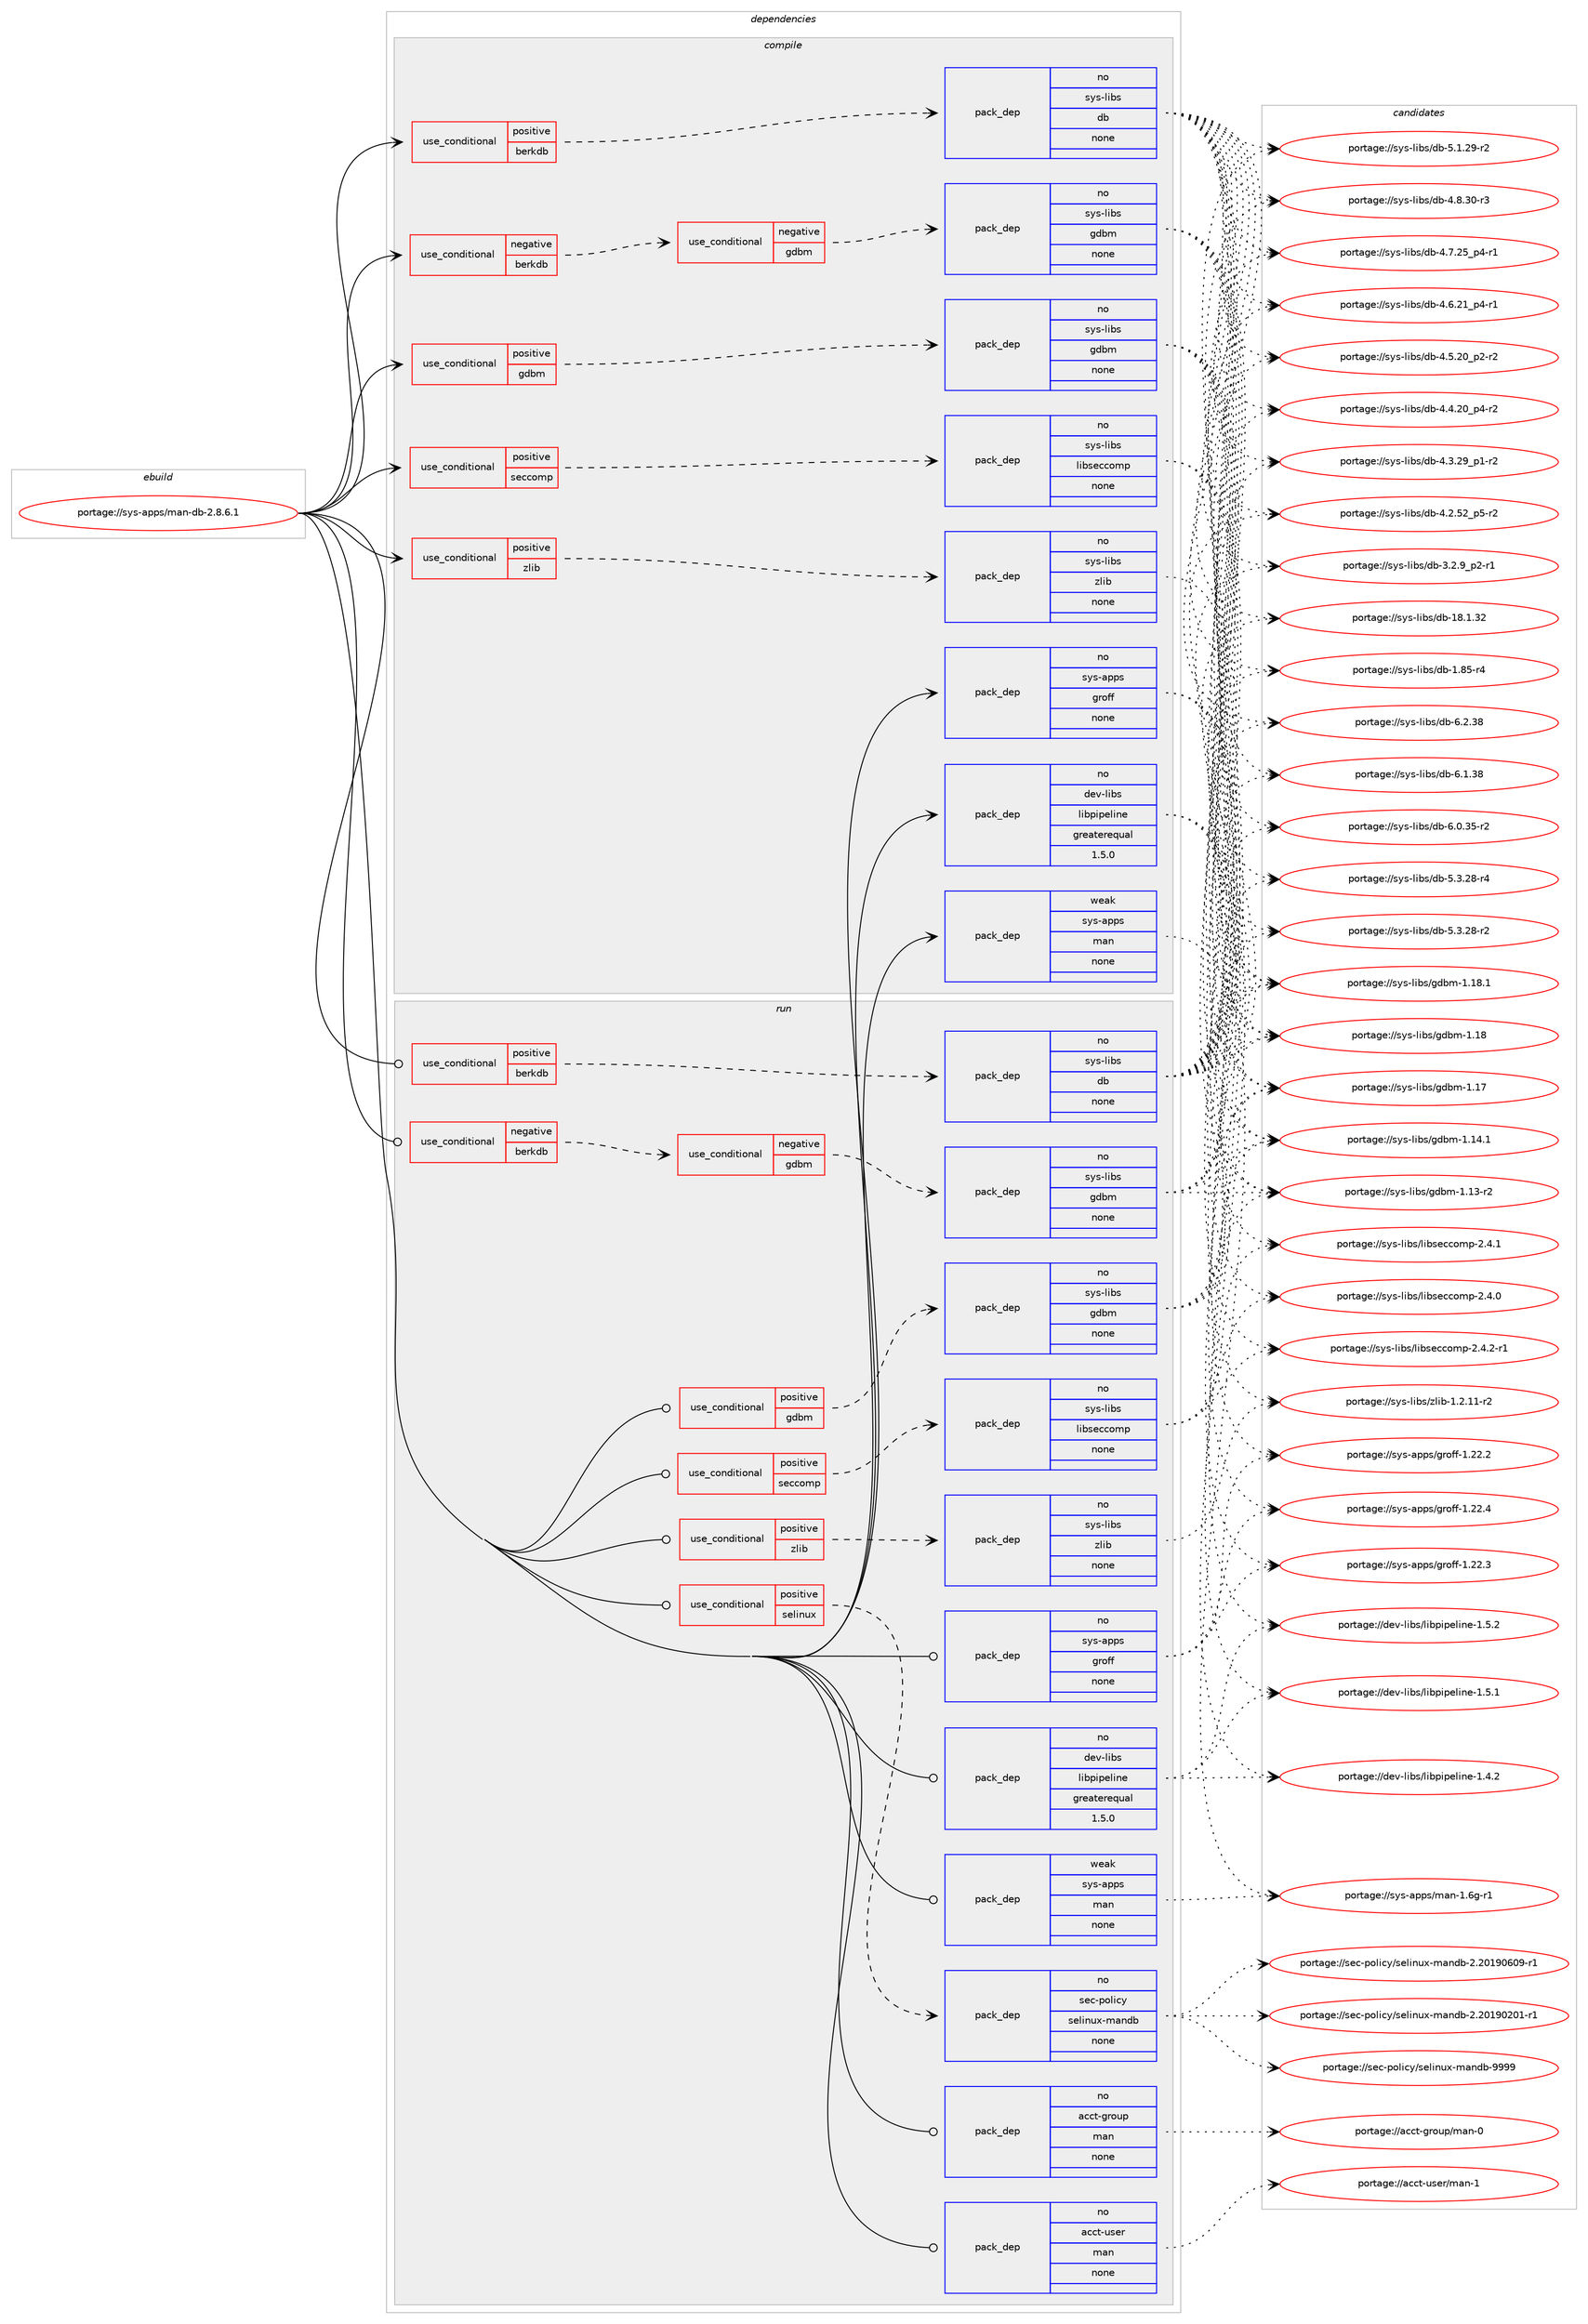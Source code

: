 digraph prolog {

# *************
# Graph options
# *************

newrank=true;
concentrate=true;
compound=true;
graph [rankdir=LR,fontname=Helvetica,fontsize=10,ranksep=1.5];#, ranksep=2.5, nodesep=0.2];
edge  [arrowhead=vee];
node  [fontname=Helvetica,fontsize=10];

# **********
# The ebuild
# **********

subgraph cluster_leftcol {
color=gray;
rank=same;
label=<<i>ebuild</i>>;
id [label="portage://sys-apps/man-db-2.8.6.1", color=red, width=4, href="../sys-apps/man-db-2.8.6.1.svg"];
}

# ****************
# The dependencies
# ****************

subgraph cluster_midcol {
color=gray;
label=<<i>dependencies</i>>;
subgraph cluster_compile {
fillcolor="#eeeeee";
style=filled;
label=<<i>compile</i>>;
subgraph cond9059 {
dependency43311 [label=<<TABLE BORDER="0" CELLBORDER="1" CELLSPACING="0" CELLPADDING="4"><TR><TD ROWSPAN="3" CELLPADDING="10">use_conditional</TD></TR><TR><TD>negative</TD></TR><TR><TD>berkdb</TD></TR></TABLE>>, shape=none, color=red];
subgraph cond9060 {
dependency43312 [label=<<TABLE BORDER="0" CELLBORDER="1" CELLSPACING="0" CELLPADDING="4"><TR><TD ROWSPAN="3" CELLPADDING="10">use_conditional</TD></TR><TR><TD>negative</TD></TR><TR><TD>gdbm</TD></TR></TABLE>>, shape=none, color=red];
subgraph pack33235 {
dependency43313 [label=<<TABLE BORDER="0" CELLBORDER="1" CELLSPACING="0" CELLPADDING="4" WIDTH="220"><TR><TD ROWSPAN="6" CELLPADDING="30">pack_dep</TD></TR><TR><TD WIDTH="110">no</TD></TR><TR><TD>sys-libs</TD></TR><TR><TD>gdbm</TD></TR><TR><TD>none</TD></TR><TR><TD></TD></TR></TABLE>>, shape=none, color=blue];
}
dependency43312:e -> dependency43313:w [weight=20,style="dashed",arrowhead="vee"];
}
dependency43311:e -> dependency43312:w [weight=20,style="dashed",arrowhead="vee"];
}
id:e -> dependency43311:w [weight=20,style="solid",arrowhead="vee"];
subgraph cond9061 {
dependency43314 [label=<<TABLE BORDER="0" CELLBORDER="1" CELLSPACING="0" CELLPADDING="4"><TR><TD ROWSPAN="3" CELLPADDING="10">use_conditional</TD></TR><TR><TD>positive</TD></TR><TR><TD>berkdb</TD></TR></TABLE>>, shape=none, color=red];
subgraph pack33236 {
dependency43315 [label=<<TABLE BORDER="0" CELLBORDER="1" CELLSPACING="0" CELLPADDING="4" WIDTH="220"><TR><TD ROWSPAN="6" CELLPADDING="30">pack_dep</TD></TR><TR><TD WIDTH="110">no</TD></TR><TR><TD>sys-libs</TD></TR><TR><TD>db</TD></TR><TR><TD>none</TD></TR><TR><TD></TD></TR></TABLE>>, shape=none, color=blue];
}
dependency43314:e -> dependency43315:w [weight=20,style="dashed",arrowhead="vee"];
}
id:e -> dependency43314:w [weight=20,style="solid",arrowhead="vee"];
subgraph cond9062 {
dependency43316 [label=<<TABLE BORDER="0" CELLBORDER="1" CELLSPACING="0" CELLPADDING="4"><TR><TD ROWSPAN="3" CELLPADDING="10">use_conditional</TD></TR><TR><TD>positive</TD></TR><TR><TD>gdbm</TD></TR></TABLE>>, shape=none, color=red];
subgraph pack33237 {
dependency43317 [label=<<TABLE BORDER="0" CELLBORDER="1" CELLSPACING="0" CELLPADDING="4" WIDTH="220"><TR><TD ROWSPAN="6" CELLPADDING="30">pack_dep</TD></TR><TR><TD WIDTH="110">no</TD></TR><TR><TD>sys-libs</TD></TR><TR><TD>gdbm</TD></TR><TR><TD>none</TD></TR><TR><TD></TD></TR></TABLE>>, shape=none, color=blue];
}
dependency43316:e -> dependency43317:w [weight=20,style="dashed",arrowhead="vee"];
}
id:e -> dependency43316:w [weight=20,style="solid",arrowhead="vee"];
subgraph cond9063 {
dependency43318 [label=<<TABLE BORDER="0" CELLBORDER="1" CELLSPACING="0" CELLPADDING="4"><TR><TD ROWSPAN="3" CELLPADDING="10">use_conditional</TD></TR><TR><TD>positive</TD></TR><TR><TD>seccomp</TD></TR></TABLE>>, shape=none, color=red];
subgraph pack33238 {
dependency43319 [label=<<TABLE BORDER="0" CELLBORDER="1" CELLSPACING="0" CELLPADDING="4" WIDTH="220"><TR><TD ROWSPAN="6" CELLPADDING="30">pack_dep</TD></TR><TR><TD WIDTH="110">no</TD></TR><TR><TD>sys-libs</TD></TR><TR><TD>libseccomp</TD></TR><TR><TD>none</TD></TR><TR><TD></TD></TR></TABLE>>, shape=none, color=blue];
}
dependency43318:e -> dependency43319:w [weight=20,style="dashed",arrowhead="vee"];
}
id:e -> dependency43318:w [weight=20,style="solid",arrowhead="vee"];
subgraph cond9064 {
dependency43320 [label=<<TABLE BORDER="0" CELLBORDER="1" CELLSPACING="0" CELLPADDING="4"><TR><TD ROWSPAN="3" CELLPADDING="10">use_conditional</TD></TR><TR><TD>positive</TD></TR><TR><TD>zlib</TD></TR></TABLE>>, shape=none, color=red];
subgraph pack33239 {
dependency43321 [label=<<TABLE BORDER="0" CELLBORDER="1" CELLSPACING="0" CELLPADDING="4" WIDTH="220"><TR><TD ROWSPAN="6" CELLPADDING="30">pack_dep</TD></TR><TR><TD WIDTH="110">no</TD></TR><TR><TD>sys-libs</TD></TR><TR><TD>zlib</TD></TR><TR><TD>none</TD></TR><TR><TD></TD></TR></TABLE>>, shape=none, color=blue];
}
dependency43320:e -> dependency43321:w [weight=20,style="dashed",arrowhead="vee"];
}
id:e -> dependency43320:w [weight=20,style="solid",arrowhead="vee"];
subgraph pack33240 {
dependency43322 [label=<<TABLE BORDER="0" CELLBORDER="1" CELLSPACING="0" CELLPADDING="4" WIDTH="220"><TR><TD ROWSPAN="6" CELLPADDING="30">pack_dep</TD></TR><TR><TD WIDTH="110">no</TD></TR><TR><TD>dev-libs</TD></TR><TR><TD>libpipeline</TD></TR><TR><TD>greaterequal</TD></TR><TR><TD>1.5.0</TD></TR></TABLE>>, shape=none, color=blue];
}
id:e -> dependency43322:w [weight=20,style="solid",arrowhead="vee"];
subgraph pack33241 {
dependency43323 [label=<<TABLE BORDER="0" CELLBORDER="1" CELLSPACING="0" CELLPADDING="4" WIDTH="220"><TR><TD ROWSPAN="6" CELLPADDING="30">pack_dep</TD></TR><TR><TD WIDTH="110">no</TD></TR><TR><TD>sys-apps</TD></TR><TR><TD>groff</TD></TR><TR><TD>none</TD></TR><TR><TD></TD></TR></TABLE>>, shape=none, color=blue];
}
id:e -> dependency43323:w [weight=20,style="solid",arrowhead="vee"];
subgraph pack33242 {
dependency43324 [label=<<TABLE BORDER="0" CELLBORDER="1" CELLSPACING="0" CELLPADDING="4" WIDTH="220"><TR><TD ROWSPAN="6" CELLPADDING="30">pack_dep</TD></TR><TR><TD WIDTH="110">weak</TD></TR><TR><TD>sys-apps</TD></TR><TR><TD>man</TD></TR><TR><TD>none</TD></TR><TR><TD></TD></TR></TABLE>>, shape=none, color=blue];
}
id:e -> dependency43324:w [weight=20,style="solid",arrowhead="vee"];
}
subgraph cluster_compileandrun {
fillcolor="#eeeeee";
style=filled;
label=<<i>compile and run</i>>;
}
subgraph cluster_run {
fillcolor="#eeeeee";
style=filled;
label=<<i>run</i>>;
subgraph cond9065 {
dependency43325 [label=<<TABLE BORDER="0" CELLBORDER="1" CELLSPACING="0" CELLPADDING="4"><TR><TD ROWSPAN="3" CELLPADDING="10">use_conditional</TD></TR><TR><TD>negative</TD></TR><TR><TD>berkdb</TD></TR></TABLE>>, shape=none, color=red];
subgraph cond9066 {
dependency43326 [label=<<TABLE BORDER="0" CELLBORDER="1" CELLSPACING="0" CELLPADDING="4"><TR><TD ROWSPAN="3" CELLPADDING="10">use_conditional</TD></TR><TR><TD>negative</TD></TR><TR><TD>gdbm</TD></TR></TABLE>>, shape=none, color=red];
subgraph pack33243 {
dependency43327 [label=<<TABLE BORDER="0" CELLBORDER="1" CELLSPACING="0" CELLPADDING="4" WIDTH="220"><TR><TD ROWSPAN="6" CELLPADDING="30">pack_dep</TD></TR><TR><TD WIDTH="110">no</TD></TR><TR><TD>sys-libs</TD></TR><TR><TD>gdbm</TD></TR><TR><TD>none</TD></TR><TR><TD></TD></TR></TABLE>>, shape=none, color=blue];
}
dependency43326:e -> dependency43327:w [weight=20,style="dashed",arrowhead="vee"];
}
dependency43325:e -> dependency43326:w [weight=20,style="dashed",arrowhead="vee"];
}
id:e -> dependency43325:w [weight=20,style="solid",arrowhead="odot"];
subgraph cond9067 {
dependency43328 [label=<<TABLE BORDER="0" CELLBORDER="1" CELLSPACING="0" CELLPADDING="4"><TR><TD ROWSPAN="3" CELLPADDING="10">use_conditional</TD></TR><TR><TD>positive</TD></TR><TR><TD>berkdb</TD></TR></TABLE>>, shape=none, color=red];
subgraph pack33244 {
dependency43329 [label=<<TABLE BORDER="0" CELLBORDER="1" CELLSPACING="0" CELLPADDING="4" WIDTH="220"><TR><TD ROWSPAN="6" CELLPADDING="30">pack_dep</TD></TR><TR><TD WIDTH="110">no</TD></TR><TR><TD>sys-libs</TD></TR><TR><TD>db</TD></TR><TR><TD>none</TD></TR><TR><TD></TD></TR></TABLE>>, shape=none, color=blue];
}
dependency43328:e -> dependency43329:w [weight=20,style="dashed",arrowhead="vee"];
}
id:e -> dependency43328:w [weight=20,style="solid",arrowhead="odot"];
subgraph cond9068 {
dependency43330 [label=<<TABLE BORDER="0" CELLBORDER="1" CELLSPACING="0" CELLPADDING="4"><TR><TD ROWSPAN="3" CELLPADDING="10">use_conditional</TD></TR><TR><TD>positive</TD></TR><TR><TD>gdbm</TD></TR></TABLE>>, shape=none, color=red];
subgraph pack33245 {
dependency43331 [label=<<TABLE BORDER="0" CELLBORDER="1" CELLSPACING="0" CELLPADDING="4" WIDTH="220"><TR><TD ROWSPAN="6" CELLPADDING="30">pack_dep</TD></TR><TR><TD WIDTH="110">no</TD></TR><TR><TD>sys-libs</TD></TR><TR><TD>gdbm</TD></TR><TR><TD>none</TD></TR><TR><TD></TD></TR></TABLE>>, shape=none, color=blue];
}
dependency43330:e -> dependency43331:w [weight=20,style="dashed",arrowhead="vee"];
}
id:e -> dependency43330:w [weight=20,style="solid",arrowhead="odot"];
subgraph cond9069 {
dependency43332 [label=<<TABLE BORDER="0" CELLBORDER="1" CELLSPACING="0" CELLPADDING="4"><TR><TD ROWSPAN="3" CELLPADDING="10">use_conditional</TD></TR><TR><TD>positive</TD></TR><TR><TD>seccomp</TD></TR></TABLE>>, shape=none, color=red];
subgraph pack33246 {
dependency43333 [label=<<TABLE BORDER="0" CELLBORDER="1" CELLSPACING="0" CELLPADDING="4" WIDTH="220"><TR><TD ROWSPAN="6" CELLPADDING="30">pack_dep</TD></TR><TR><TD WIDTH="110">no</TD></TR><TR><TD>sys-libs</TD></TR><TR><TD>libseccomp</TD></TR><TR><TD>none</TD></TR><TR><TD></TD></TR></TABLE>>, shape=none, color=blue];
}
dependency43332:e -> dependency43333:w [weight=20,style="dashed",arrowhead="vee"];
}
id:e -> dependency43332:w [weight=20,style="solid",arrowhead="odot"];
subgraph cond9070 {
dependency43334 [label=<<TABLE BORDER="0" CELLBORDER="1" CELLSPACING="0" CELLPADDING="4"><TR><TD ROWSPAN="3" CELLPADDING="10">use_conditional</TD></TR><TR><TD>positive</TD></TR><TR><TD>selinux</TD></TR></TABLE>>, shape=none, color=red];
subgraph pack33247 {
dependency43335 [label=<<TABLE BORDER="0" CELLBORDER="1" CELLSPACING="0" CELLPADDING="4" WIDTH="220"><TR><TD ROWSPAN="6" CELLPADDING="30">pack_dep</TD></TR><TR><TD WIDTH="110">no</TD></TR><TR><TD>sec-policy</TD></TR><TR><TD>selinux-mandb</TD></TR><TR><TD>none</TD></TR><TR><TD></TD></TR></TABLE>>, shape=none, color=blue];
}
dependency43334:e -> dependency43335:w [weight=20,style="dashed",arrowhead="vee"];
}
id:e -> dependency43334:w [weight=20,style="solid",arrowhead="odot"];
subgraph cond9071 {
dependency43336 [label=<<TABLE BORDER="0" CELLBORDER="1" CELLSPACING="0" CELLPADDING="4"><TR><TD ROWSPAN="3" CELLPADDING="10">use_conditional</TD></TR><TR><TD>positive</TD></TR><TR><TD>zlib</TD></TR></TABLE>>, shape=none, color=red];
subgraph pack33248 {
dependency43337 [label=<<TABLE BORDER="0" CELLBORDER="1" CELLSPACING="0" CELLPADDING="4" WIDTH="220"><TR><TD ROWSPAN="6" CELLPADDING="30">pack_dep</TD></TR><TR><TD WIDTH="110">no</TD></TR><TR><TD>sys-libs</TD></TR><TR><TD>zlib</TD></TR><TR><TD>none</TD></TR><TR><TD></TD></TR></TABLE>>, shape=none, color=blue];
}
dependency43336:e -> dependency43337:w [weight=20,style="dashed",arrowhead="vee"];
}
id:e -> dependency43336:w [weight=20,style="solid",arrowhead="odot"];
subgraph pack33249 {
dependency43338 [label=<<TABLE BORDER="0" CELLBORDER="1" CELLSPACING="0" CELLPADDING="4" WIDTH="220"><TR><TD ROWSPAN="6" CELLPADDING="30">pack_dep</TD></TR><TR><TD WIDTH="110">no</TD></TR><TR><TD>acct-group</TD></TR><TR><TD>man</TD></TR><TR><TD>none</TD></TR><TR><TD></TD></TR></TABLE>>, shape=none, color=blue];
}
id:e -> dependency43338:w [weight=20,style="solid",arrowhead="odot"];
subgraph pack33250 {
dependency43339 [label=<<TABLE BORDER="0" CELLBORDER="1" CELLSPACING="0" CELLPADDING="4" WIDTH="220"><TR><TD ROWSPAN="6" CELLPADDING="30">pack_dep</TD></TR><TR><TD WIDTH="110">no</TD></TR><TR><TD>acct-user</TD></TR><TR><TD>man</TD></TR><TR><TD>none</TD></TR><TR><TD></TD></TR></TABLE>>, shape=none, color=blue];
}
id:e -> dependency43339:w [weight=20,style="solid",arrowhead="odot"];
subgraph pack33251 {
dependency43340 [label=<<TABLE BORDER="0" CELLBORDER="1" CELLSPACING="0" CELLPADDING="4" WIDTH="220"><TR><TD ROWSPAN="6" CELLPADDING="30">pack_dep</TD></TR><TR><TD WIDTH="110">no</TD></TR><TR><TD>dev-libs</TD></TR><TR><TD>libpipeline</TD></TR><TR><TD>greaterequal</TD></TR><TR><TD>1.5.0</TD></TR></TABLE>>, shape=none, color=blue];
}
id:e -> dependency43340:w [weight=20,style="solid",arrowhead="odot"];
subgraph pack33252 {
dependency43341 [label=<<TABLE BORDER="0" CELLBORDER="1" CELLSPACING="0" CELLPADDING="4" WIDTH="220"><TR><TD ROWSPAN="6" CELLPADDING="30">pack_dep</TD></TR><TR><TD WIDTH="110">no</TD></TR><TR><TD>sys-apps</TD></TR><TR><TD>groff</TD></TR><TR><TD>none</TD></TR><TR><TD></TD></TR></TABLE>>, shape=none, color=blue];
}
id:e -> dependency43341:w [weight=20,style="solid",arrowhead="odot"];
subgraph pack33253 {
dependency43342 [label=<<TABLE BORDER="0" CELLBORDER="1" CELLSPACING="0" CELLPADDING="4" WIDTH="220"><TR><TD ROWSPAN="6" CELLPADDING="30">pack_dep</TD></TR><TR><TD WIDTH="110">weak</TD></TR><TR><TD>sys-apps</TD></TR><TR><TD>man</TD></TR><TR><TD>none</TD></TR><TR><TD></TD></TR></TABLE>>, shape=none, color=blue];
}
id:e -> dependency43342:w [weight=20,style="solid",arrowhead="odot"];
}
}

# **************
# The candidates
# **************

subgraph cluster_choices {
rank=same;
color=gray;
label=<<i>candidates</i>>;

subgraph choice33235 {
color=black;
nodesep=1;
choice1151211154510810598115471031009810945494649564649 [label="portage://sys-libs/gdbm-1.18.1", color=red, width=4,href="../sys-libs/gdbm-1.18.1.svg"];
choice115121115451081059811547103100981094549464956 [label="portage://sys-libs/gdbm-1.18", color=red, width=4,href="../sys-libs/gdbm-1.18.svg"];
choice115121115451081059811547103100981094549464955 [label="portage://sys-libs/gdbm-1.17", color=red, width=4,href="../sys-libs/gdbm-1.17.svg"];
choice1151211154510810598115471031009810945494649524649 [label="portage://sys-libs/gdbm-1.14.1", color=red, width=4,href="../sys-libs/gdbm-1.14.1.svg"];
choice1151211154510810598115471031009810945494649514511450 [label="portage://sys-libs/gdbm-1.13-r2", color=red, width=4,href="../sys-libs/gdbm-1.13-r2.svg"];
dependency43313:e -> choice1151211154510810598115471031009810945494649564649:w [style=dotted,weight="100"];
dependency43313:e -> choice115121115451081059811547103100981094549464956:w [style=dotted,weight="100"];
dependency43313:e -> choice115121115451081059811547103100981094549464955:w [style=dotted,weight="100"];
dependency43313:e -> choice1151211154510810598115471031009810945494649524649:w [style=dotted,weight="100"];
dependency43313:e -> choice1151211154510810598115471031009810945494649514511450:w [style=dotted,weight="100"];
}
subgraph choice33236 {
color=black;
nodesep=1;
choice1151211154510810598115471009845544650465156 [label="portage://sys-libs/db-6.2.38", color=red, width=4,href="../sys-libs/db-6.2.38.svg"];
choice1151211154510810598115471009845544649465156 [label="portage://sys-libs/db-6.1.38", color=red, width=4,href="../sys-libs/db-6.1.38.svg"];
choice11512111545108105981154710098455446484651534511450 [label="portage://sys-libs/db-6.0.35-r2", color=red, width=4,href="../sys-libs/db-6.0.35-r2.svg"];
choice11512111545108105981154710098455346514650564511452 [label="portage://sys-libs/db-5.3.28-r4", color=red, width=4,href="../sys-libs/db-5.3.28-r4.svg"];
choice11512111545108105981154710098455346514650564511450 [label="portage://sys-libs/db-5.3.28-r2", color=red, width=4,href="../sys-libs/db-5.3.28-r2.svg"];
choice11512111545108105981154710098455346494650574511450 [label="portage://sys-libs/db-5.1.29-r2", color=red, width=4,href="../sys-libs/db-5.1.29-r2.svg"];
choice11512111545108105981154710098455246564651484511451 [label="portage://sys-libs/db-4.8.30-r3", color=red, width=4,href="../sys-libs/db-4.8.30-r3.svg"];
choice115121115451081059811547100984552465546505395112524511449 [label="portage://sys-libs/db-4.7.25_p4-r1", color=red, width=4,href="../sys-libs/db-4.7.25_p4-r1.svg"];
choice115121115451081059811547100984552465446504995112524511449 [label="portage://sys-libs/db-4.6.21_p4-r1", color=red, width=4,href="../sys-libs/db-4.6.21_p4-r1.svg"];
choice115121115451081059811547100984552465346504895112504511450 [label="portage://sys-libs/db-4.5.20_p2-r2", color=red, width=4,href="../sys-libs/db-4.5.20_p2-r2.svg"];
choice115121115451081059811547100984552465246504895112524511450 [label="portage://sys-libs/db-4.4.20_p4-r2", color=red, width=4,href="../sys-libs/db-4.4.20_p4-r2.svg"];
choice115121115451081059811547100984552465146505795112494511450 [label="portage://sys-libs/db-4.3.29_p1-r2", color=red, width=4,href="../sys-libs/db-4.3.29_p1-r2.svg"];
choice115121115451081059811547100984552465046535095112534511450 [label="portage://sys-libs/db-4.2.52_p5-r2", color=red, width=4,href="../sys-libs/db-4.2.52_p5-r2.svg"];
choice1151211154510810598115471009845514650465795112504511449 [label="portage://sys-libs/db-3.2.9_p2-r1", color=red, width=4,href="../sys-libs/db-3.2.9_p2-r1.svg"];
choice115121115451081059811547100984549564649465150 [label="portage://sys-libs/db-18.1.32", color=red, width=4,href="../sys-libs/db-18.1.32.svg"];
choice1151211154510810598115471009845494656534511452 [label="portage://sys-libs/db-1.85-r4", color=red, width=4,href="../sys-libs/db-1.85-r4.svg"];
dependency43315:e -> choice1151211154510810598115471009845544650465156:w [style=dotted,weight="100"];
dependency43315:e -> choice1151211154510810598115471009845544649465156:w [style=dotted,weight="100"];
dependency43315:e -> choice11512111545108105981154710098455446484651534511450:w [style=dotted,weight="100"];
dependency43315:e -> choice11512111545108105981154710098455346514650564511452:w [style=dotted,weight="100"];
dependency43315:e -> choice11512111545108105981154710098455346514650564511450:w [style=dotted,weight="100"];
dependency43315:e -> choice11512111545108105981154710098455346494650574511450:w [style=dotted,weight="100"];
dependency43315:e -> choice11512111545108105981154710098455246564651484511451:w [style=dotted,weight="100"];
dependency43315:e -> choice115121115451081059811547100984552465546505395112524511449:w [style=dotted,weight="100"];
dependency43315:e -> choice115121115451081059811547100984552465446504995112524511449:w [style=dotted,weight="100"];
dependency43315:e -> choice115121115451081059811547100984552465346504895112504511450:w [style=dotted,weight="100"];
dependency43315:e -> choice115121115451081059811547100984552465246504895112524511450:w [style=dotted,weight="100"];
dependency43315:e -> choice115121115451081059811547100984552465146505795112494511450:w [style=dotted,weight="100"];
dependency43315:e -> choice115121115451081059811547100984552465046535095112534511450:w [style=dotted,weight="100"];
dependency43315:e -> choice1151211154510810598115471009845514650465795112504511449:w [style=dotted,weight="100"];
dependency43315:e -> choice115121115451081059811547100984549564649465150:w [style=dotted,weight="100"];
dependency43315:e -> choice1151211154510810598115471009845494656534511452:w [style=dotted,weight="100"];
}
subgraph choice33237 {
color=black;
nodesep=1;
choice1151211154510810598115471031009810945494649564649 [label="portage://sys-libs/gdbm-1.18.1", color=red, width=4,href="../sys-libs/gdbm-1.18.1.svg"];
choice115121115451081059811547103100981094549464956 [label="portage://sys-libs/gdbm-1.18", color=red, width=4,href="../sys-libs/gdbm-1.18.svg"];
choice115121115451081059811547103100981094549464955 [label="portage://sys-libs/gdbm-1.17", color=red, width=4,href="../sys-libs/gdbm-1.17.svg"];
choice1151211154510810598115471031009810945494649524649 [label="portage://sys-libs/gdbm-1.14.1", color=red, width=4,href="../sys-libs/gdbm-1.14.1.svg"];
choice1151211154510810598115471031009810945494649514511450 [label="portage://sys-libs/gdbm-1.13-r2", color=red, width=4,href="../sys-libs/gdbm-1.13-r2.svg"];
dependency43317:e -> choice1151211154510810598115471031009810945494649564649:w [style=dotted,weight="100"];
dependency43317:e -> choice115121115451081059811547103100981094549464956:w [style=dotted,weight="100"];
dependency43317:e -> choice115121115451081059811547103100981094549464955:w [style=dotted,weight="100"];
dependency43317:e -> choice1151211154510810598115471031009810945494649524649:w [style=dotted,weight="100"];
dependency43317:e -> choice1151211154510810598115471031009810945494649514511450:w [style=dotted,weight="100"];
}
subgraph choice33238 {
color=black;
nodesep=1;
choice1151211154510810598115471081059811510199991111091124550465246504511449 [label="portage://sys-libs/libseccomp-2.4.2-r1", color=red, width=4,href="../sys-libs/libseccomp-2.4.2-r1.svg"];
choice115121115451081059811547108105981151019999111109112455046524649 [label="portage://sys-libs/libseccomp-2.4.1", color=red, width=4,href="../sys-libs/libseccomp-2.4.1.svg"];
choice115121115451081059811547108105981151019999111109112455046524648 [label="portage://sys-libs/libseccomp-2.4.0", color=red, width=4,href="../sys-libs/libseccomp-2.4.0.svg"];
dependency43319:e -> choice1151211154510810598115471081059811510199991111091124550465246504511449:w [style=dotted,weight="100"];
dependency43319:e -> choice115121115451081059811547108105981151019999111109112455046524649:w [style=dotted,weight="100"];
dependency43319:e -> choice115121115451081059811547108105981151019999111109112455046524648:w [style=dotted,weight="100"];
}
subgraph choice33239 {
color=black;
nodesep=1;
choice11512111545108105981154712210810598454946504649494511450 [label="portage://sys-libs/zlib-1.2.11-r2", color=red, width=4,href="../sys-libs/zlib-1.2.11-r2.svg"];
dependency43321:e -> choice11512111545108105981154712210810598454946504649494511450:w [style=dotted,weight="100"];
}
subgraph choice33240 {
color=black;
nodesep=1;
choice10010111845108105981154710810598112105112101108105110101454946534650 [label="portage://dev-libs/libpipeline-1.5.2", color=red, width=4,href="../dev-libs/libpipeline-1.5.2.svg"];
choice10010111845108105981154710810598112105112101108105110101454946534649 [label="portage://dev-libs/libpipeline-1.5.1", color=red, width=4,href="../dev-libs/libpipeline-1.5.1.svg"];
choice10010111845108105981154710810598112105112101108105110101454946524650 [label="portage://dev-libs/libpipeline-1.4.2", color=red, width=4,href="../dev-libs/libpipeline-1.4.2.svg"];
dependency43322:e -> choice10010111845108105981154710810598112105112101108105110101454946534650:w [style=dotted,weight="100"];
dependency43322:e -> choice10010111845108105981154710810598112105112101108105110101454946534649:w [style=dotted,weight="100"];
dependency43322:e -> choice10010111845108105981154710810598112105112101108105110101454946524650:w [style=dotted,weight="100"];
}
subgraph choice33241 {
color=black;
nodesep=1;
choice11512111545971121121154710311411110210245494650504652 [label="portage://sys-apps/groff-1.22.4", color=red, width=4,href="../sys-apps/groff-1.22.4.svg"];
choice11512111545971121121154710311411110210245494650504651 [label="portage://sys-apps/groff-1.22.3", color=red, width=4,href="../sys-apps/groff-1.22.3.svg"];
choice11512111545971121121154710311411110210245494650504650 [label="portage://sys-apps/groff-1.22.2", color=red, width=4,href="../sys-apps/groff-1.22.2.svg"];
dependency43323:e -> choice11512111545971121121154710311411110210245494650504652:w [style=dotted,weight="100"];
dependency43323:e -> choice11512111545971121121154710311411110210245494650504651:w [style=dotted,weight="100"];
dependency43323:e -> choice11512111545971121121154710311411110210245494650504650:w [style=dotted,weight="100"];
}
subgraph choice33242 {
color=black;
nodesep=1;
choice11512111545971121121154710997110454946541034511449 [label="portage://sys-apps/man-1.6g-r1", color=red, width=4,href="../sys-apps/man-1.6g-r1.svg"];
dependency43324:e -> choice11512111545971121121154710997110454946541034511449:w [style=dotted,weight="100"];
}
subgraph choice33243 {
color=black;
nodesep=1;
choice1151211154510810598115471031009810945494649564649 [label="portage://sys-libs/gdbm-1.18.1", color=red, width=4,href="../sys-libs/gdbm-1.18.1.svg"];
choice115121115451081059811547103100981094549464956 [label="portage://sys-libs/gdbm-1.18", color=red, width=4,href="../sys-libs/gdbm-1.18.svg"];
choice115121115451081059811547103100981094549464955 [label="portage://sys-libs/gdbm-1.17", color=red, width=4,href="../sys-libs/gdbm-1.17.svg"];
choice1151211154510810598115471031009810945494649524649 [label="portage://sys-libs/gdbm-1.14.1", color=red, width=4,href="../sys-libs/gdbm-1.14.1.svg"];
choice1151211154510810598115471031009810945494649514511450 [label="portage://sys-libs/gdbm-1.13-r2", color=red, width=4,href="../sys-libs/gdbm-1.13-r2.svg"];
dependency43327:e -> choice1151211154510810598115471031009810945494649564649:w [style=dotted,weight="100"];
dependency43327:e -> choice115121115451081059811547103100981094549464956:w [style=dotted,weight="100"];
dependency43327:e -> choice115121115451081059811547103100981094549464955:w [style=dotted,weight="100"];
dependency43327:e -> choice1151211154510810598115471031009810945494649524649:w [style=dotted,weight="100"];
dependency43327:e -> choice1151211154510810598115471031009810945494649514511450:w [style=dotted,weight="100"];
}
subgraph choice33244 {
color=black;
nodesep=1;
choice1151211154510810598115471009845544650465156 [label="portage://sys-libs/db-6.2.38", color=red, width=4,href="../sys-libs/db-6.2.38.svg"];
choice1151211154510810598115471009845544649465156 [label="portage://sys-libs/db-6.1.38", color=red, width=4,href="../sys-libs/db-6.1.38.svg"];
choice11512111545108105981154710098455446484651534511450 [label="portage://sys-libs/db-6.0.35-r2", color=red, width=4,href="../sys-libs/db-6.0.35-r2.svg"];
choice11512111545108105981154710098455346514650564511452 [label="portage://sys-libs/db-5.3.28-r4", color=red, width=4,href="../sys-libs/db-5.3.28-r4.svg"];
choice11512111545108105981154710098455346514650564511450 [label="portage://sys-libs/db-5.3.28-r2", color=red, width=4,href="../sys-libs/db-5.3.28-r2.svg"];
choice11512111545108105981154710098455346494650574511450 [label="portage://sys-libs/db-5.1.29-r2", color=red, width=4,href="../sys-libs/db-5.1.29-r2.svg"];
choice11512111545108105981154710098455246564651484511451 [label="portage://sys-libs/db-4.8.30-r3", color=red, width=4,href="../sys-libs/db-4.8.30-r3.svg"];
choice115121115451081059811547100984552465546505395112524511449 [label="portage://sys-libs/db-4.7.25_p4-r1", color=red, width=4,href="../sys-libs/db-4.7.25_p4-r1.svg"];
choice115121115451081059811547100984552465446504995112524511449 [label="portage://sys-libs/db-4.6.21_p4-r1", color=red, width=4,href="../sys-libs/db-4.6.21_p4-r1.svg"];
choice115121115451081059811547100984552465346504895112504511450 [label="portage://sys-libs/db-4.5.20_p2-r2", color=red, width=4,href="../sys-libs/db-4.5.20_p2-r2.svg"];
choice115121115451081059811547100984552465246504895112524511450 [label="portage://sys-libs/db-4.4.20_p4-r2", color=red, width=4,href="../sys-libs/db-4.4.20_p4-r2.svg"];
choice115121115451081059811547100984552465146505795112494511450 [label="portage://sys-libs/db-4.3.29_p1-r2", color=red, width=4,href="../sys-libs/db-4.3.29_p1-r2.svg"];
choice115121115451081059811547100984552465046535095112534511450 [label="portage://sys-libs/db-4.2.52_p5-r2", color=red, width=4,href="../sys-libs/db-4.2.52_p5-r2.svg"];
choice1151211154510810598115471009845514650465795112504511449 [label="portage://sys-libs/db-3.2.9_p2-r1", color=red, width=4,href="../sys-libs/db-3.2.9_p2-r1.svg"];
choice115121115451081059811547100984549564649465150 [label="portage://sys-libs/db-18.1.32", color=red, width=4,href="../sys-libs/db-18.1.32.svg"];
choice1151211154510810598115471009845494656534511452 [label="portage://sys-libs/db-1.85-r4", color=red, width=4,href="../sys-libs/db-1.85-r4.svg"];
dependency43329:e -> choice1151211154510810598115471009845544650465156:w [style=dotted,weight="100"];
dependency43329:e -> choice1151211154510810598115471009845544649465156:w [style=dotted,weight="100"];
dependency43329:e -> choice11512111545108105981154710098455446484651534511450:w [style=dotted,weight="100"];
dependency43329:e -> choice11512111545108105981154710098455346514650564511452:w [style=dotted,weight="100"];
dependency43329:e -> choice11512111545108105981154710098455346514650564511450:w [style=dotted,weight="100"];
dependency43329:e -> choice11512111545108105981154710098455346494650574511450:w [style=dotted,weight="100"];
dependency43329:e -> choice11512111545108105981154710098455246564651484511451:w [style=dotted,weight="100"];
dependency43329:e -> choice115121115451081059811547100984552465546505395112524511449:w [style=dotted,weight="100"];
dependency43329:e -> choice115121115451081059811547100984552465446504995112524511449:w [style=dotted,weight="100"];
dependency43329:e -> choice115121115451081059811547100984552465346504895112504511450:w [style=dotted,weight="100"];
dependency43329:e -> choice115121115451081059811547100984552465246504895112524511450:w [style=dotted,weight="100"];
dependency43329:e -> choice115121115451081059811547100984552465146505795112494511450:w [style=dotted,weight="100"];
dependency43329:e -> choice115121115451081059811547100984552465046535095112534511450:w [style=dotted,weight="100"];
dependency43329:e -> choice1151211154510810598115471009845514650465795112504511449:w [style=dotted,weight="100"];
dependency43329:e -> choice115121115451081059811547100984549564649465150:w [style=dotted,weight="100"];
dependency43329:e -> choice1151211154510810598115471009845494656534511452:w [style=dotted,weight="100"];
}
subgraph choice33245 {
color=black;
nodesep=1;
choice1151211154510810598115471031009810945494649564649 [label="portage://sys-libs/gdbm-1.18.1", color=red, width=4,href="../sys-libs/gdbm-1.18.1.svg"];
choice115121115451081059811547103100981094549464956 [label="portage://sys-libs/gdbm-1.18", color=red, width=4,href="../sys-libs/gdbm-1.18.svg"];
choice115121115451081059811547103100981094549464955 [label="portage://sys-libs/gdbm-1.17", color=red, width=4,href="../sys-libs/gdbm-1.17.svg"];
choice1151211154510810598115471031009810945494649524649 [label="portage://sys-libs/gdbm-1.14.1", color=red, width=4,href="../sys-libs/gdbm-1.14.1.svg"];
choice1151211154510810598115471031009810945494649514511450 [label="portage://sys-libs/gdbm-1.13-r2", color=red, width=4,href="../sys-libs/gdbm-1.13-r2.svg"];
dependency43331:e -> choice1151211154510810598115471031009810945494649564649:w [style=dotted,weight="100"];
dependency43331:e -> choice115121115451081059811547103100981094549464956:w [style=dotted,weight="100"];
dependency43331:e -> choice115121115451081059811547103100981094549464955:w [style=dotted,weight="100"];
dependency43331:e -> choice1151211154510810598115471031009810945494649524649:w [style=dotted,weight="100"];
dependency43331:e -> choice1151211154510810598115471031009810945494649514511450:w [style=dotted,weight="100"];
}
subgraph choice33246 {
color=black;
nodesep=1;
choice1151211154510810598115471081059811510199991111091124550465246504511449 [label="portage://sys-libs/libseccomp-2.4.2-r1", color=red, width=4,href="../sys-libs/libseccomp-2.4.2-r1.svg"];
choice115121115451081059811547108105981151019999111109112455046524649 [label="portage://sys-libs/libseccomp-2.4.1", color=red, width=4,href="../sys-libs/libseccomp-2.4.1.svg"];
choice115121115451081059811547108105981151019999111109112455046524648 [label="portage://sys-libs/libseccomp-2.4.0", color=red, width=4,href="../sys-libs/libseccomp-2.4.0.svg"];
dependency43333:e -> choice1151211154510810598115471081059811510199991111091124550465246504511449:w [style=dotted,weight="100"];
dependency43333:e -> choice115121115451081059811547108105981151019999111109112455046524649:w [style=dotted,weight="100"];
dependency43333:e -> choice115121115451081059811547108105981151019999111109112455046524648:w [style=dotted,weight="100"];
}
subgraph choice33247 {
color=black;
nodesep=1;
choice115101994511211110810599121471151011081051101171204510997110100984557575757 [label="portage://sec-policy/selinux-mandb-9999", color=red, width=4,href="../sec-policy/selinux-mandb-9999.svg"];
choice1151019945112111108105991214711510110810511011712045109971101009845504650484957485448574511449 [label="portage://sec-policy/selinux-mandb-2.20190609-r1", color=red, width=4,href="../sec-policy/selinux-mandb-2.20190609-r1.svg"];
choice1151019945112111108105991214711510110810511011712045109971101009845504650484957485048494511449 [label="portage://sec-policy/selinux-mandb-2.20190201-r1", color=red, width=4,href="../sec-policy/selinux-mandb-2.20190201-r1.svg"];
dependency43335:e -> choice115101994511211110810599121471151011081051101171204510997110100984557575757:w [style=dotted,weight="100"];
dependency43335:e -> choice1151019945112111108105991214711510110810511011712045109971101009845504650484957485448574511449:w [style=dotted,weight="100"];
dependency43335:e -> choice1151019945112111108105991214711510110810511011712045109971101009845504650484957485048494511449:w [style=dotted,weight="100"];
}
subgraph choice33248 {
color=black;
nodesep=1;
choice11512111545108105981154712210810598454946504649494511450 [label="portage://sys-libs/zlib-1.2.11-r2", color=red, width=4,href="../sys-libs/zlib-1.2.11-r2.svg"];
dependency43337:e -> choice11512111545108105981154712210810598454946504649494511450:w [style=dotted,weight="100"];
}
subgraph choice33249 {
color=black;
nodesep=1;
choice9799991164510311411111711247109971104548 [label="portage://acct-group/man-0", color=red, width=4,href="../acct-group/man-0.svg"];
dependency43338:e -> choice9799991164510311411111711247109971104548:w [style=dotted,weight="100"];
}
subgraph choice33250 {
color=black;
nodesep=1;
choice9799991164511711510111447109971104549 [label="portage://acct-user/man-1", color=red, width=4,href="../acct-user/man-1.svg"];
dependency43339:e -> choice9799991164511711510111447109971104549:w [style=dotted,weight="100"];
}
subgraph choice33251 {
color=black;
nodesep=1;
choice10010111845108105981154710810598112105112101108105110101454946534650 [label="portage://dev-libs/libpipeline-1.5.2", color=red, width=4,href="../dev-libs/libpipeline-1.5.2.svg"];
choice10010111845108105981154710810598112105112101108105110101454946534649 [label="portage://dev-libs/libpipeline-1.5.1", color=red, width=4,href="../dev-libs/libpipeline-1.5.1.svg"];
choice10010111845108105981154710810598112105112101108105110101454946524650 [label="portage://dev-libs/libpipeline-1.4.2", color=red, width=4,href="../dev-libs/libpipeline-1.4.2.svg"];
dependency43340:e -> choice10010111845108105981154710810598112105112101108105110101454946534650:w [style=dotted,weight="100"];
dependency43340:e -> choice10010111845108105981154710810598112105112101108105110101454946534649:w [style=dotted,weight="100"];
dependency43340:e -> choice10010111845108105981154710810598112105112101108105110101454946524650:w [style=dotted,weight="100"];
}
subgraph choice33252 {
color=black;
nodesep=1;
choice11512111545971121121154710311411110210245494650504652 [label="portage://sys-apps/groff-1.22.4", color=red, width=4,href="../sys-apps/groff-1.22.4.svg"];
choice11512111545971121121154710311411110210245494650504651 [label="portage://sys-apps/groff-1.22.3", color=red, width=4,href="../sys-apps/groff-1.22.3.svg"];
choice11512111545971121121154710311411110210245494650504650 [label="portage://sys-apps/groff-1.22.2", color=red, width=4,href="../sys-apps/groff-1.22.2.svg"];
dependency43341:e -> choice11512111545971121121154710311411110210245494650504652:w [style=dotted,weight="100"];
dependency43341:e -> choice11512111545971121121154710311411110210245494650504651:w [style=dotted,weight="100"];
dependency43341:e -> choice11512111545971121121154710311411110210245494650504650:w [style=dotted,weight="100"];
}
subgraph choice33253 {
color=black;
nodesep=1;
choice11512111545971121121154710997110454946541034511449 [label="portage://sys-apps/man-1.6g-r1", color=red, width=4,href="../sys-apps/man-1.6g-r1.svg"];
dependency43342:e -> choice11512111545971121121154710997110454946541034511449:w [style=dotted,weight="100"];
}
}

}
